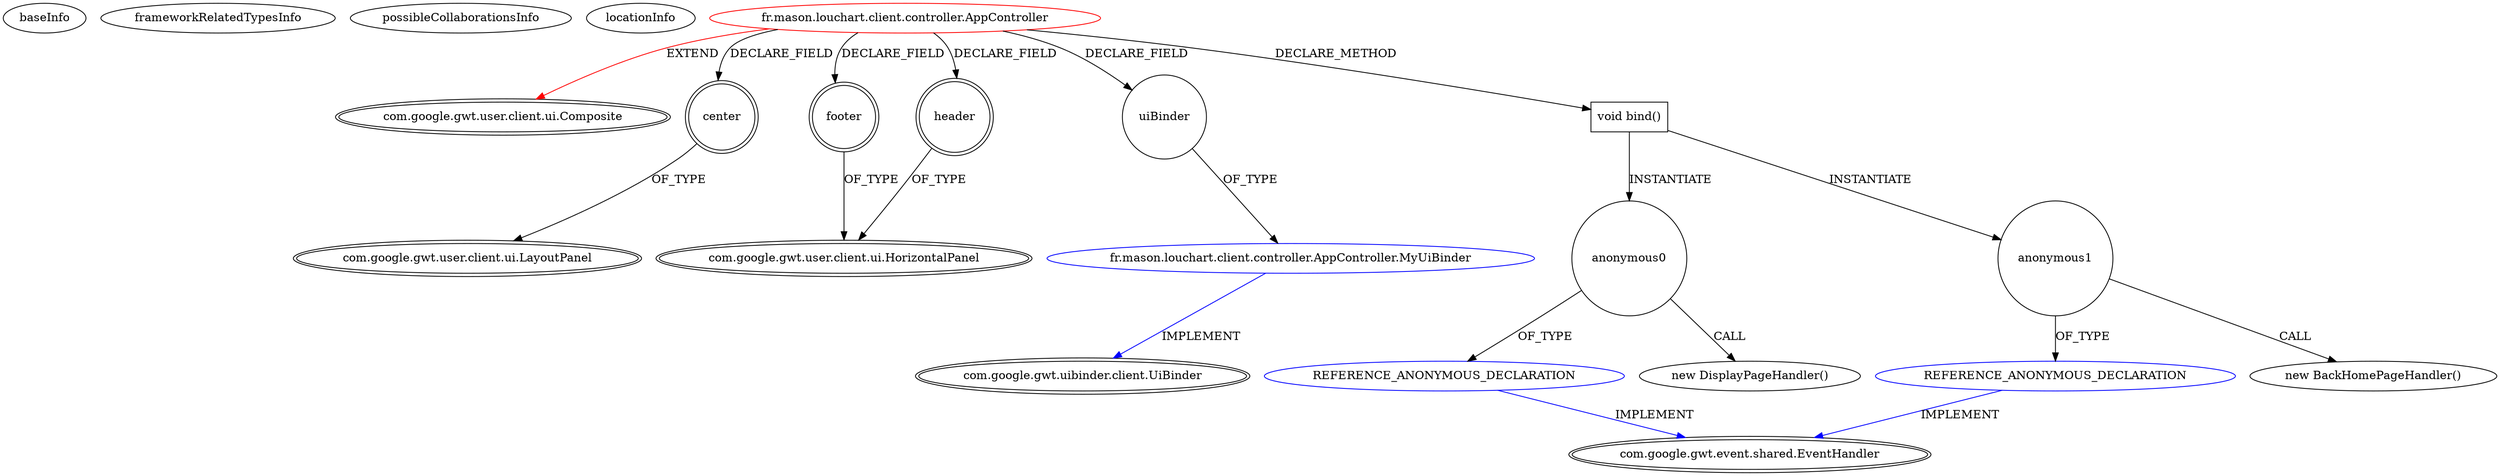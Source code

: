 digraph {
baseInfo[graphId=296,category="extension_graph",isAnonymous=false,possibleRelation=true]
frameworkRelatedTypesInfo[0="com.google.gwt.user.client.ui.Composite"]
possibleCollaborationsInfo[0="296~CLIENT_METHOD_DECLARATION-INSTANTIATION-~com.google.gwt.user.client.ui.Composite ~com.google.gwt.event.shared.EventHandler ~false~true",1="296~FIELD_DECLARATION-~com.google.gwt.user.client.ui.Composite ~com.google.gwt.uibinder.client.UiBinder ~false~false"]
locationInfo[projectName="Masonu-Sample_MVP_pattern_with_GWT",filePath="/Masonu-Sample_MVP_pattern_with_GWT/Sample_MVP_pattern_with_GWT-master/src/fr/mason/louchart/client/controller/AppController.java",contextSignature="AppController",graphId="296"]
0[label="fr.mason.louchart.client.controller.AppController",vertexType="ROOT_CLIENT_CLASS_DECLARATION",isFrameworkType=false,color=red]
1[label="com.google.gwt.user.client.ui.Composite",vertexType="FRAMEWORK_CLASS_TYPE",isFrameworkType=true,peripheries=2]
2[label="center",vertexType="FIELD_DECLARATION",isFrameworkType=true,peripheries=2,shape=circle]
3[label="com.google.gwt.user.client.ui.LayoutPanel",vertexType="FRAMEWORK_CLASS_TYPE",isFrameworkType=true,peripheries=2]
4[label="footer",vertexType="FIELD_DECLARATION",isFrameworkType=true,peripheries=2,shape=circle]
5[label="com.google.gwt.user.client.ui.HorizontalPanel",vertexType="FRAMEWORK_CLASS_TYPE",isFrameworkType=true,peripheries=2]
6[label="header",vertexType="FIELD_DECLARATION",isFrameworkType=true,peripheries=2,shape=circle]
8[label="uiBinder",vertexType="FIELD_DECLARATION",isFrameworkType=false,shape=circle]
9[label="fr.mason.louchart.client.controller.AppController.MyUiBinder",vertexType="REFERENCE_CLIENT_CLASS_DECLARATION",isFrameworkType=false,color=blue]
10[label="com.google.gwt.uibinder.client.UiBinder",vertexType="FRAMEWORK_INTERFACE_TYPE",isFrameworkType=true,peripheries=2]
11[label="void bind()",vertexType="CLIENT_METHOD_DECLARATION",isFrameworkType=false,shape=box]
13[label="anonymous0",vertexType="VARIABLE_EXPRESION",isFrameworkType=false,shape=circle]
14[label="REFERENCE_ANONYMOUS_DECLARATION",vertexType="REFERENCE_ANONYMOUS_DECLARATION",isFrameworkType=false,color=blue]
15[label="com.google.gwt.event.shared.EventHandler",vertexType="FRAMEWORK_INTERFACE_TYPE",isFrameworkType=true,peripheries=2]
12[label="new DisplayPageHandler()",vertexType="CONSTRUCTOR_CALL",isFrameworkType=false]
17[label="anonymous1",vertexType="VARIABLE_EXPRESION",isFrameworkType=false,shape=circle]
18[label="REFERENCE_ANONYMOUS_DECLARATION",vertexType="REFERENCE_ANONYMOUS_DECLARATION",isFrameworkType=false,color=blue]
16[label="new BackHomePageHandler()",vertexType="CONSTRUCTOR_CALL",isFrameworkType=false]
0->1[label="EXTEND",color=red]
0->2[label="DECLARE_FIELD"]
2->3[label="OF_TYPE"]
0->4[label="DECLARE_FIELD"]
4->5[label="OF_TYPE"]
0->6[label="DECLARE_FIELD"]
6->5[label="OF_TYPE"]
0->8[label="DECLARE_FIELD"]
9->10[label="IMPLEMENT",color=blue]
8->9[label="OF_TYPE"]
0->11[label="DECLARE_METHOD"]
11->13[label="INSTANTIATE"]
14->15[label="IMPLEMENT",color=blue]
13->14[label="OF_TYPE"]
13->12[label="CALL"]
11->17[label="INSTANTIATE"]
18->15[label="IMPLEMENT",color=blue]
17->18[label="OF_TYPE"]
17->16[label="CALL"]
}
